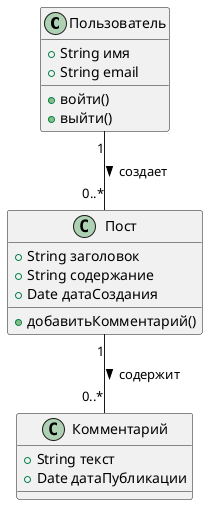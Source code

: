 @startuml
class Пользователь {
  +String имя
  +String email
  +войти()
  +выйти()
}

class Пост {
  +String заголовок
  +String содержание
  +Date датаСоздания
  +добавитьКомментарий()
}

class Комментарий {
  +String текст
  +Date датаПубликации
}

Пользователь "1" -- "0..*" Пост : создает >
Пост "1" -- "0..*" Комментарий : содержит >
@enduml

@startuml
class Озеро {
  +String название
  +double площадь
  +double глубина
  +получитьДетали()
}

class Река {
  +String название
  +double длина
  +String источник
  +String устье
  +получитьДетали()
}

Озеро "1" -- "0..*" Река : питается >
@enduml

@startuml
class ПрофильПользователя {
  +String имяПользователя
  +String пароль
  +String биография
  +обновитьПрофиль()
}

class ПрофильАдминистратора {
  +String имяАдминистратора
  +String emailАдминистратора
  +управлятьПользователями()
}

ПрофильПользователя <|-- ПрофильАдминистратора
@enduml

@startuml
class Тег {
  +String название
  +добавитьТег()
}

class Пост {
  +String заголовок
  +String содержание
  +добавитьТег()
}

Пост "0..*" -- "0..*" Тег : помечен >
@enduml

@startuml
class Уведомление {
  +String сообщение
  +Date дата
  +отправитьУведомление()
}

class Пользователь {
  +String имя
  +String email
  +получитьУведомление()
}

Пользователь "1" -- "0..*" Уведомление : получает >
@enduml
